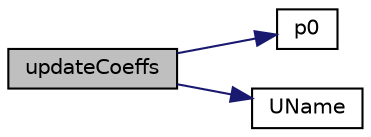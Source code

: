 digraph "updateCoeffs"
{
  bgcolor="transparent";
  edge [fontname="Helvetica",fontsize="10",labelfontname="Helvetica",labelfontsize="10"];
  node [fontname="Helvetica",fontsize="10",shape=record];
  rankdir="LR";
  Node1 [label="updateCoeffs",height=0.2,width=0.4,color="black", fillcolor="grey75", style="filled", fontcolor="black"];
  Node1 -> Node2 [color="midnightblue",fontsize="10",style="solid",fontname="Helvetica"];
  Node2 [label="p0",height=0.2,width=0.4,color="black",URL="$a02716.html#a31895a1d12a7bbf063e11fb20c388588",tooltip="Return the total pressure. "];
  Node1 -> Node3 [color="midnightblue",fontsize="10",style="solid",fontname="Helvetica"];
  Node3 [label="UName",height=0.2,width=0.4,color="black",URL="$a02716.html#ae44ecf1c893ab89abf958078a8aa390e",tooltip="Return the name of the velocity field. "];
}
